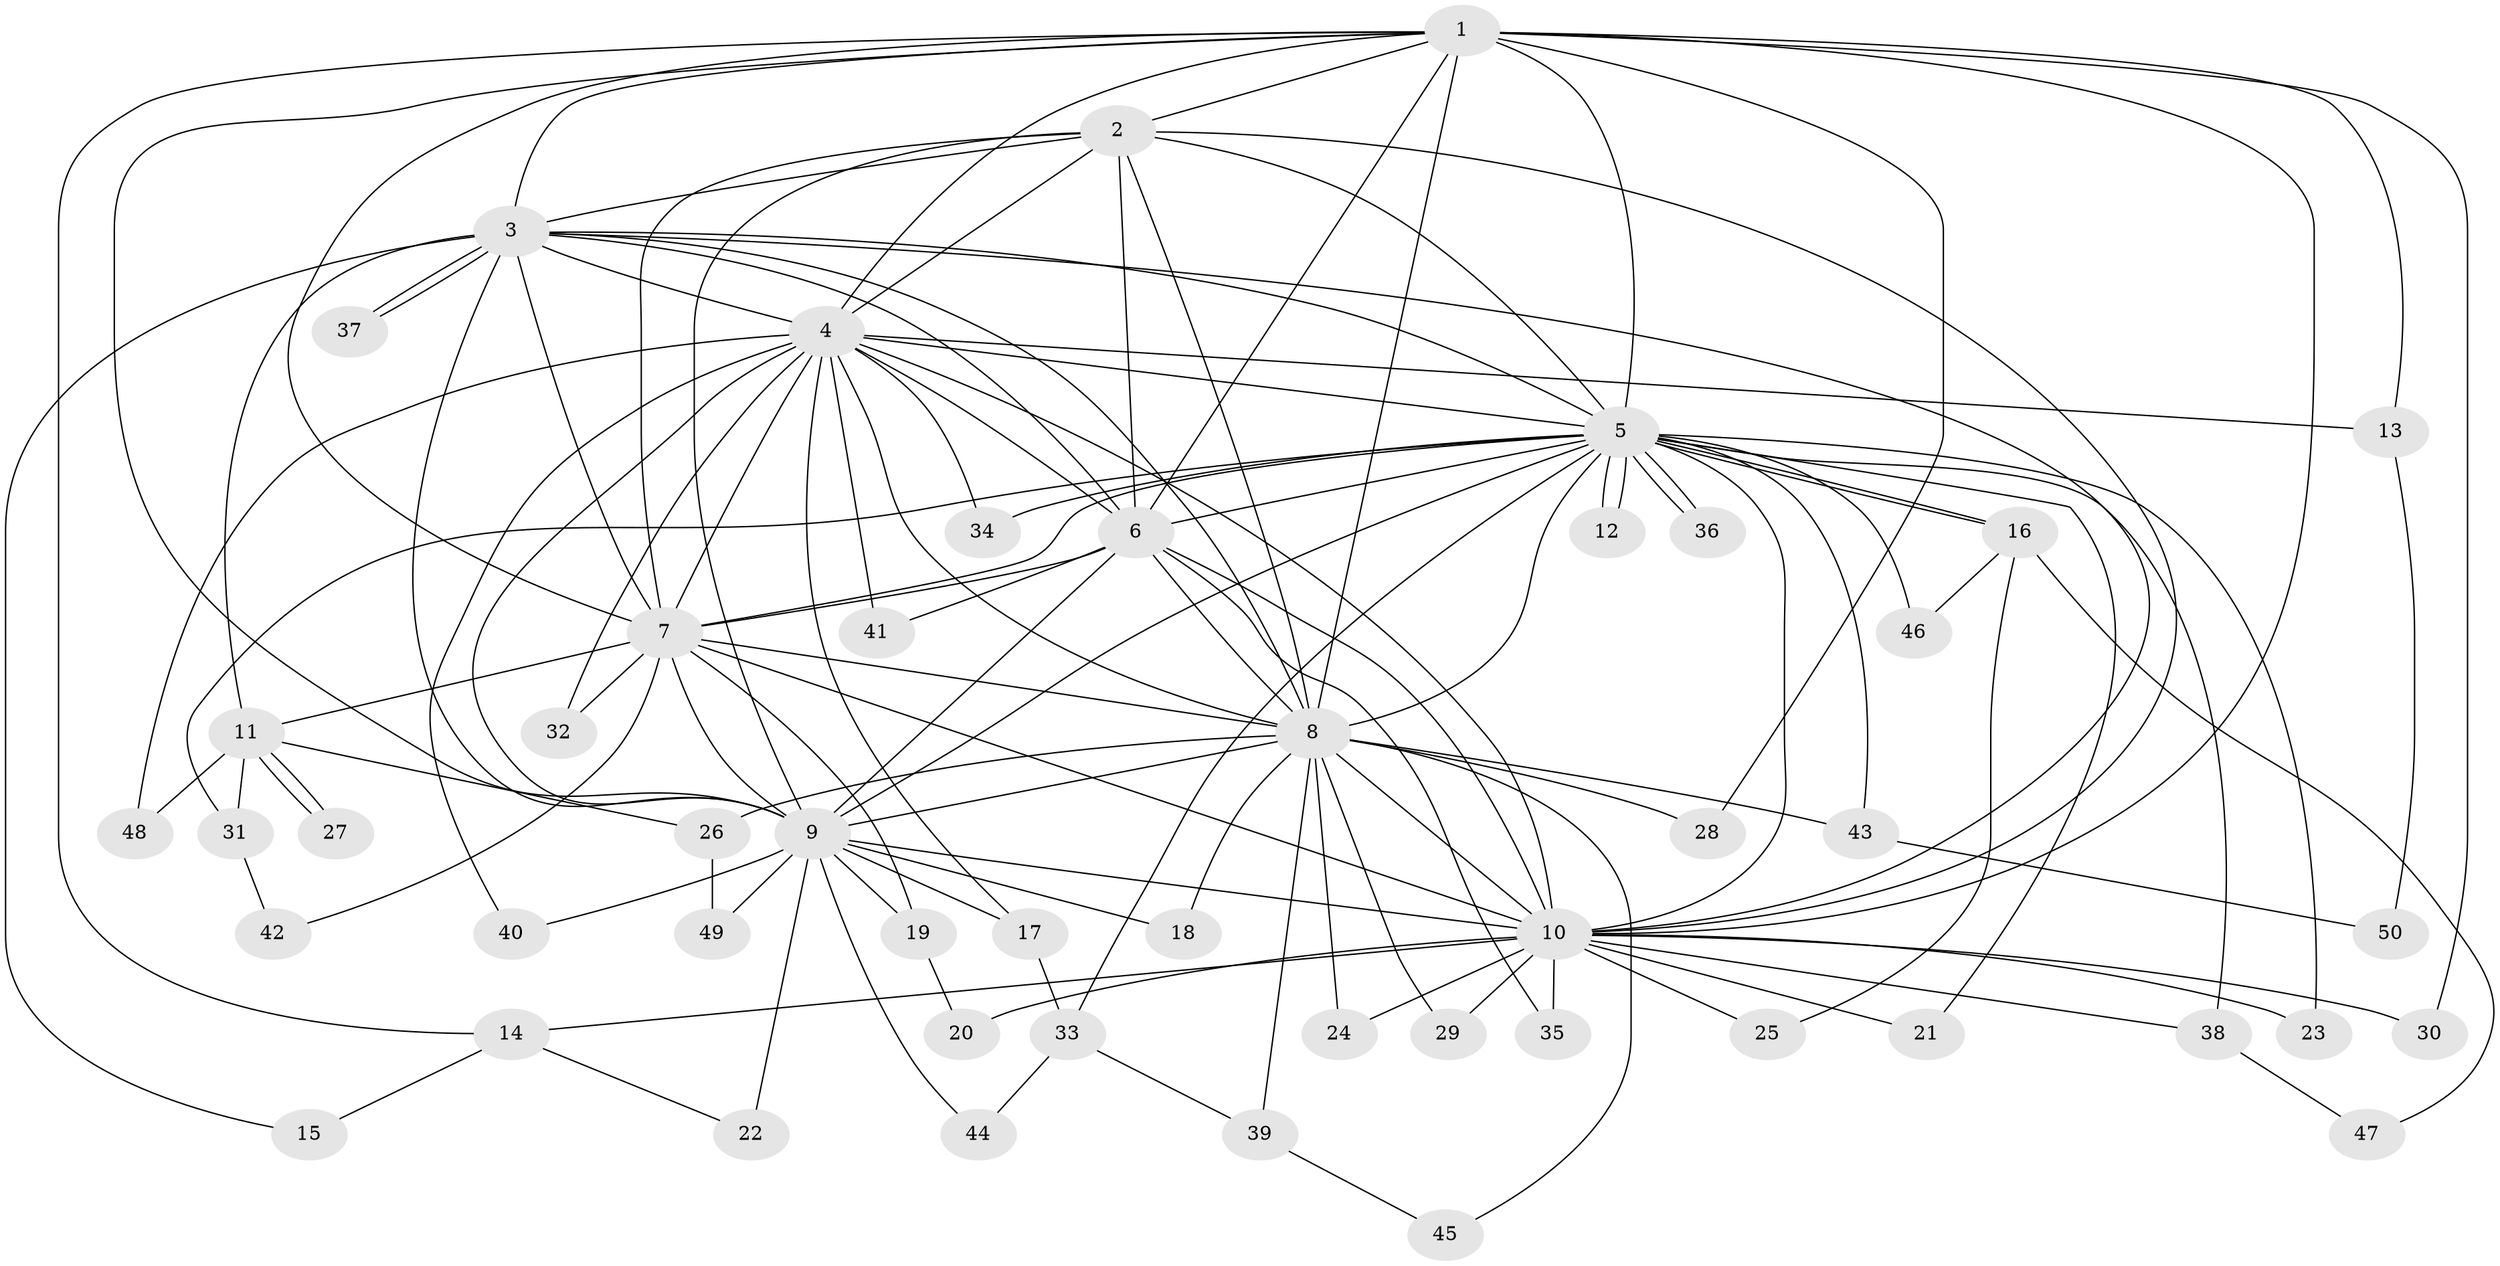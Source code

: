 // coarse degree distribution, {14: 0.08108108108108109, 7: 0.05405405405405406, 13: 0.02702702702702703, 21: 0.02702702702702703, 8: 0.02702702702702703, 15: 0.02702702702702703, 2: 0.5135135135135135, 3: 0.13513513513513514, 4: 0.05405405405405406, 5: 0.02702702702702703, 1: 0.02702702702702703}
// Generated by graph-tools (version 1.1) at 2025/23/03/03/25 07:23:36]
// undirected, 50 vertices, 125 edges
graph export_dot {
graph [start="1"]
  node [color=gray90,style=filled];
  1;
  2;
  3;
  4;
  5;
  6;
  7;
  8;
  9;
  10;
  11;
  12;
  13;
  14;
  15;
  16;
  17;
  18;
  19;
  20;
  21;
  22;
  23;
  24;
  25;
  26;
  27;
  28;
  29;
  30;
  31;
  32;
  33;
  34;
  35;
  36;
  37;
  38;
  39;
  40;
  41;
  42;
  43;
  44;
  45;
  46;
  47;
  48;
  49;
  50;
  1 -- 2;
  1 -- 3;
  1 -- 4;
  1 -- 5;
  1 -- 6;
  1 -- 7;
  1 -- 8;
  1 -- 9;
  1 -- 10;
  1 -- 13;
  1 -- 14;
  1 -- 28;
  1 -- 30;
  2 -- 3;
  2 -- 4;
  2 -- 5;
  2 -- 6;
  2 -- 7;
  2 -- 8;
  2 -- 9;
  2 -- 10;
  3 -- 4;
  3 -- 5;
  3 -- 6;
  3 -- 7;
  3 -- 8;
  3 -- 9;
  3 -- 10;
  3 -- 11;
  3 -- 15;
  3 -- 37;
  3 -- 37;
  4 -- 5;
  4 -- 6;
  4 -- 7;
  4 -- 8;
  4 -- 9;
  4 -- 10;
  4 -- 13;
  4 -- 17;
  4 -- 32;
  4 -- 34;
  4 -- 40;
  4 -- 41;
  4 -- 48;
  5 -- 6;
  5 -- 7;
  5 -- 8;
  5 -- 9;
  5 -- 10;
  5 -- 12;
  5 -- 12;
  5 -- 16;
  5 -- 16;
  5 -- 21;
  5 -- 23;
  5 -- 31;
  5 -- 33;
  5 -- 34;
  5 -- 36;
  5 -- 36;
  5 -- 38;
  5 -- 43;
  5 -- 46;
  6 -- 7;
  6 -- 8;
  6 -- 9;
  6 -- 10;
  6 -- 35;
  6 -- 41;
  7 -- 8;
  7 -- 9;
  7 -- 10;
  7 -- 11;
  7 -- 19;
  7 -- 32;
  7 -- 42;
  8 -- 9;
  8 -- 10;
  8 -- 18;
  8 -- 24;
  8 -- 26;
  8 -- 28;
  8 -- 29;
  8 -- 39;
  8 -- 43;
  8 -- 45;
  9 -- 10;
  9 -- 17;
  9 -- 18;
  9 -- 19;
  9 -- 22;
  9 -- 40;
  9 -- 44;
  9 -- 49;
  10 -- 14;
  10 -- 20;
  10 -- 21;
  10 -- 23;
  10 -- 24;
  10 -- 25;
  10 -- 29;
  10 -- 30;
  10 -- 35;
  10 -- 38;
  11 -- 26;
  11 -- 27;
  11 -- 27;
  11 -- 31;
  11 -- 48;
  13 -- 50;
  14 -- 15;
  14 -- 22;
  16 -- 25;
  16 -- 46;
  16 -- 47;
  17 -- 33;
  19 -- 20;
  26 -- 49;
  31 -- 42;
  33 -- 39;
  33 -- 44;
  38 -- 47;
  39 -- 45;
  43 -- 50;
}
